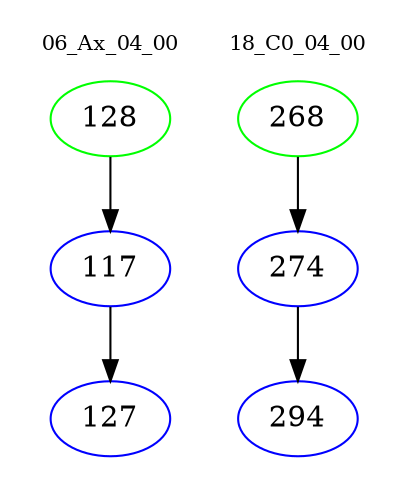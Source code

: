 digraph{
subgraph cluster_0 {
color = white
label = "06_Ax_04_00";
fontsize=10;
T0_128 [label="128", color="green"]
T0_128 -> T0_117 [color="black"]
T0_117 [label="117", color="blue"]
T0_117 -> T0_127 [color="black"]
T0_127 [label="127", color="blue"]
}
subgraph cluster_1 {
color = white
label = "18_C0_04_00";
fontsize=10;
T1_268 [label="268", color="green"]
T1_268 -> T1_274 [color="black"]
T1_274 [label="274", color="blue"]
T1_274 -> T1_294 [color="black"]
T1_294 [label="294", color="blue"]
}
}
